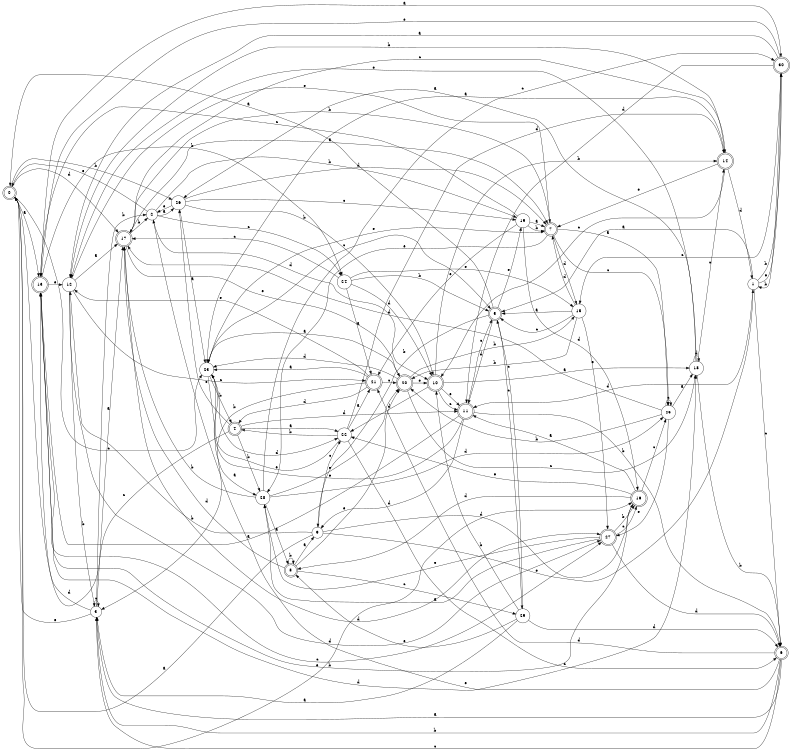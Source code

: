 digraph n25_1 {
__start0 [label="" shape="none"];

rankdir=LR;
size="8,5";

s0 [style="rounded,filled", color="black", fillcolor="white" shape="doublecircle", label="0"];
s1 [style="filled", color="black", fillcolor="white" shape="circle", label="1"];
s2 [style="filled", color="black", fillcolor="white" shape="circle", label="2"];
s3 [style="filled", color="black", fillcolor="white" shape="circle", label="3"];
s4 [style="rounded,filled", color="black", fillcolor="white" shape="doublecircle", label="4"];
s5 [style="rounded,filled", color="black", fillcolor="white" shape="doublecircle", label="5"];
s6 [style="rounded,filled", color="black", fillcolor="white" shape="doublecircle", label="6"];
s7 [style="rounded,filled", color="black", fillcolor="white" shape="doublecircle", label="7"];
s8 [style="rounded,filled", color="black", fillcolor="white" shape="doublecircle", label="8"];
s9 [style="filled", color="black", fillcolor="white" shape="circle", label="9"];
s10 [style="rounded,filled", color="black", fillcolor="white" shape="doublecircle", label="10"];
s11 [style="rounded,filled", color="black", fillcolor="white" shape="doublecircle", label="11"];
s12 [style="filled", color="black", fillcolor="white" shape="circle", label="12"];
s13 [style="rounded,filled", color="black", fillcolor="white" shape="doublecircle", label="13"];
s14 [style="rounded,filled", color="black", fillcolor="white" shape="doublecircle", label="14"];
s15 [style="filled", color="black", fillcolor="white" shape="circle", label="15"];
s16 [style="rounded,filled", color="black", fillcolor="white" shape="doublecircle", label="16"];
s17 [style="rounded,filled", color="black", fillcolor="white" shape="doublecircle", label="17"];
s18 [style="filled", color="black", fillcolor="white" shape="circle", label="18"];
s19 [style="filled", color="black", fillcolor="white" shape="circle", label="19"];
s20 [style="rounded,filled", color="black", fillcolor="white" shape="doublecircle", label="20"];
s21 [style="rounded,filled", color="black", fillcolor="white" shape="doublecircle", label="21"];
s22 [style="filled", color="black", fillcolor="white" shape="circle", label="22"];
s23 [style="filled", color="black", fillcolor="white" shape="circle", label="23"];
s24 [style="filled", color="black", fillcolor="white" shape="circle", label="24"];
s25 [style="filled", color="black", fillcolor="white" shape="circle", label="25"];
s26 [style="filled", color="black", fillcolor="white" shape="circle", label="26"];
s27 [style="rounded,filled", color="black", fillcolor="white" shape="doublecircle", label="27"];
s28 [style="filled", color="black", fillcolor="white" shape="circle", label="28"];
s29 [style="filled", color="black", fillcolor="white" shape="circle", label="29"];
s30 [style="rounded,filled", color="black", fillcolor="white" shape="doublecircle", label="30"];
s0 -> s13 [label="a"];
s0 -> s26 [label="b"];
s0 -> s23 [label="c"];
s0 -> s17 [label="d"];
s0 -> s16 [label="e"];
s1 -> s5 [label="a"];
s1 -> s30 [label="b"];
s1 -> s6 [label="c"];
s1 -> s11 [label="d"];
s1 -> s30 [label="e"];
s2 -> s26 [label="a"];
s2 -> s19 [label="b"];
s2 -> s24 [label="c"];
s2 -> s10 [label="d"];
s2 -> s0 [label="e"];
s3 -> s17 [label="a"];
s3 -> s2 [label="b"];
s3 -> s3 [label="c"];
s3 -> s13 [label="d"];
s3 -> s0 [label="e"];
s4 -> s22 [label="a"];
s4 -> s28 [label="b"];
s4 -> s0 [label="c"];
s4 -> s11 [label="d"];
s4 -> s26 [label="e"];
s5 -> s0 [label="a"];
s5 -> s9 [label="b"];
s5 -> s29 [label="c"];
s5 -> s11 [label="d"];
s5 -> s19 [label="e"];
s6 -> s3 [label="a"];
s6 -> s3 [label="b"];
s6 -> s3 [label="c"];
s6 -> s21 [label="d"];
s6 -> s2 [label="e"];
s7 -> s25 [label="a"];
s7 -> s17 [label="b"];
s7 -> s25 [label="c"];
s7 -> s15 [label="d"];
s7 -> s28 [label="e"];
s8 -> s9 [label="a"];
s8 -> s8 [label="b"];
s8 -> s29 [label="c"];
s8 -> s17 [label="d"];
s8 -> s20 [label="e"];
s9 -> s0 [label="a"];
s9 -> s12 [label="b"];
s9 -> s22 [label="c"];
s9 -> s16 [label="d"];
s9 -> s1 [label="e"];
s10 -> s18 [label="a"];
s10 -> s14 [label="b"];
s10 -> s11 [label="c"];
s10 -> s22 [label="d"];
s10 -> s11 [label="e"];
s11 -> s13 [label="a"];
s11 -> s6 [label="b"];
s11 -> s5 [label="c"];
s11 -> s9 [label="d"];
s11 -> s23 [label="e"];
s12 -> s17 [label="a"];
s12 -> s3 [label="b"];
s12 -> s21 [label="c"];
s12 -> s27 [label="d"];
s12 -> s7 [label="e"];
s13 -> s30 [label="a"];
s13 -> s24 [label="b"];
s13 -> s27 [label="c"];
s13 -> s18 [label="d"];
s13 -> s12 [label="e"];
s14 -> s23 [label="a"];
s14 -> s12 [label="b"];
s14 -> s10 [label="c"];
s14 -> s1 [label="d"];
s14 -> s7 [label="e"];
s15 -> s5 [label="a"];
s15 -> s20 [label="b"];
s15 -> s5 [label="c"];
s15 -> s7 [label="d"];
s15 -> s27 [label="e"];
s16 -> s11 [label="a"];
s16 -> s13 [label="b"];
s16 -> s25 [label="c"];
s16 -> s8 [label="d"];
s16 -> s22 [label="e"];
s17 -> s7 [label="a"];
s17 -> s2 [label="b"];
s17 -> s14 [label="c"];
s17 -> s27 [label="d"];
s17 -> s20 [label="e"];
s18 -> s26 [label="a"];
s18 -> s6 [label="b"];
s18 -> s14 [label="c"];
s18 -> s18 [label="d"];
s18 -> s12 [label="e"];
s19 -> s7 [label="a"];
s19 -> s7 [label="b"];
s19 -> s13 [label="c"];
s19 -> s16 [label="d"];
s19 -> s21 [label="e"];
s20 -> s23 [label="a"];
s20 -> s15 [label="b"];
s20 -> s18 [label="c"];
s20 -> s23 [label="d"];
s20 -> s10 [label="e"];
s21 -> s23 [label="a"];
s21 -> s3 [label="b"];
s21 -> s20 [label="c"];
s21 -> s4 [label="d"];
s21 -> s12 [label="e"];
s22 -> s21 [label="a"];
s22 -> s4 [label="b"];
s22 -> s6 [label="c"];
s22 -> s14 [label="d"];
s22 -> s23 [label="e"];
s23 -> s28 [label="a"];
s23 -> s4 [label="b"];
s23 -> s5 [label="c"];
s23 -> s22 [label="d"];
s23 -> s7 [label="e"];
s24 -> s21 [label="a"];
s24 -> s5 [label="b"];
s24 -> s17 [label="c"];
s24 -> s10 [label="d"];
s24 -> s15 [label="e"];
s25 -> s18 [label="a"];
s25 -> s20 [label="b"];
s25 -> s25 [label="c"];
s25 -> s17 [label="d"];
s25 -> s27 [label="e"];
s26 -> s23 [label="a"];
s26 -> s10 [label="b"];
s26 -> s19 [label="c"];
s26 -> s7 [label="d"];
s26 -> s2 [label="e"];
s27 -> s28 [label="a"];
s27 -> s16 [label="b"];
s27 -> s16 [label="c"];
s27 -> s6 [label="d"];
s27 -> s28 [label="e"];
s28 -> s8 [label="a"];
s28 -> s17 [label="b"];
s28 -> s30 [label="c"];
s28 -> s25 [label="d"];
s28 -> s20 [label="e"];
s29 -> s3 [label="a"];
s29 -> s10 [label="b"];
s29 -> s5 [label="c"];
s29 -> s6 [label="d"];
s29 -> s8 [label="e"];
s30 -> s12 [label="a"];
s30 -> s1 [label="b"];
s30 -> s15 [label="c"];
s30 -> s11 [label="d"];
s30 -> s13 [label="e"];

}